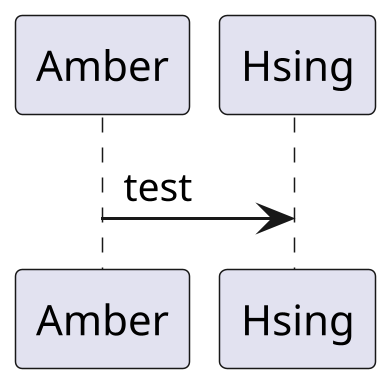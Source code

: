 @startuml hello
' 详细可参考文档http://plantuml.com/zh/
' 按Alt+D或者Option+D可预览生成的图表
scale 3
Amber -> Hsing : test
@enduml